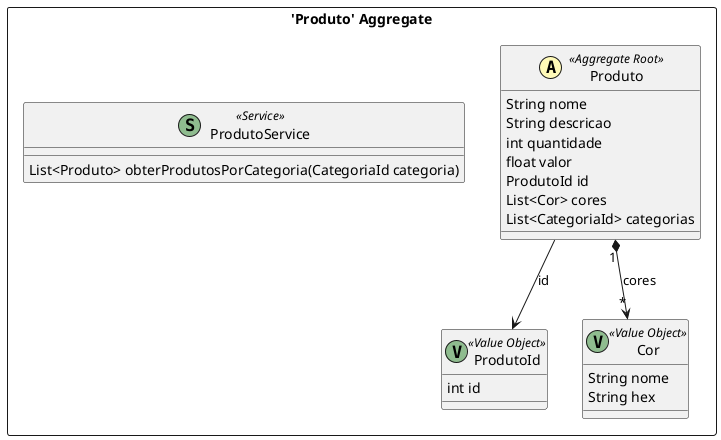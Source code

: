 @startuml

skinparam componentStyle uml2

package "'Produto' Aggregate" <<Rectangle>> {
	class Produto <<(A,#fffab8) Aggregate Root>> {
		String nome
		String descricao
		int quantidade
		float valor
		ProdutoId id
		List<Cor> cores
		List<CategoriaId> categorias
	}
	class ProdutoId <<(V,DarkSeaGreen) Value Object>> {
		int id
	}
	class Cor <<(V,DarkSeaGreen) Value Object>> {
		String nome
		String hex
	}
	class ProdutoService <<(S,DarkSeaGreen) Service>> {
		List<Produto> obterProdutosPorCategoria(CategoriaId categoria)
	}
}
Produto --> ProdutoId : id
Produto "1" *--> "*" Cor : cores


@enduml
